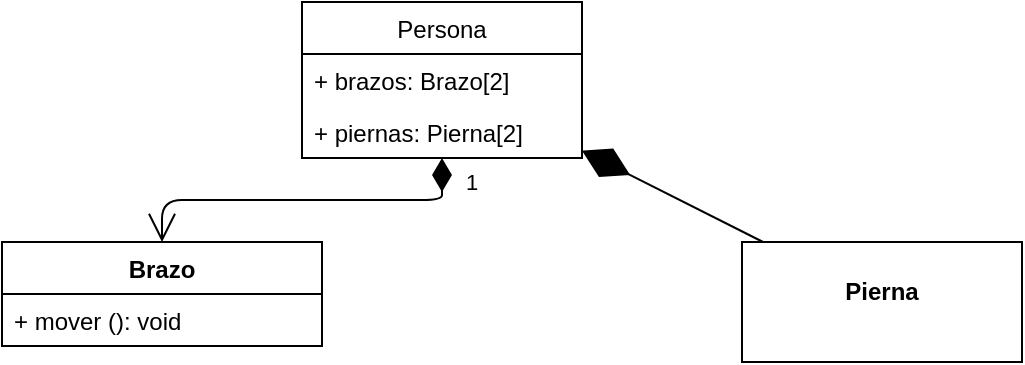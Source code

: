 <mxfile pages="1" version="11.2.2" type="device"><diagram id="RMMJo_axqSXCAsNNFvBB" name="Page-1"><mxGraphModel dx="868" dy="421" grid="1" gridSize="10" guides="1" tooltips="1" connect="1" arrows="1" fold="1" page="1" pageScale="1" pageWidth="827" pageHeight="1169" math="0" shadow="0"><root><mxCell id="0"/><mxCell id="1" parent="0"/><mxCell id="rSVWf9W26UGljLSgTOEa-1" value="Persona" style="swimlane;fontStyle=0;childLayout=stackLayout;horizontal=1;startSize=26;fillColor=none;horizontalStack=0;resizeParent=1;resizeParentMax=0;resizeLast=0;collapsible=1;marginBottom=0;" vertex="1" parent="1"><mxGeometry x="280" y="60" width="140" height="78" as="geometry"/></mxCell><mxCell id="rSVWf9W26UGljLSgTOEa-2" value="+ brazos: Brazo[2]" style="text;strokeColor=none;fillColor=none;align=left;verticalAlign=top;spacingLeft=4;spacingRight=4;overflow=hidden;rotatable=0;points=[[0,0.5],[1,0.5]];portConstraint=eastwest;" vertex="1" parent="rSVWf9W26UGljLSgTOEa-1"><mxGeometry y="26" width="140" height="26" as="geometry"/></mxCell><mxCell id="rSVWf9W26UGljLSgTOEa-3" value="+ piernas: Pierna[2]" style="text;strokeColor=none;fillColor=none;align=left;verticalAlign=top;spacingLeft=4;spacingRight=4;overflow=hidden;rotatable=0;points=[[0,0.5],[1,0.5]];portConstraint=eastwest;" vertex="1" parent="rSVWf9W26UGljLSgTOEa-1"><mxGeometry y="52" width="140" height="26" as="geometry"/></mxCell><mxCell id="rSVWf9W26UGljLSgTOEa-5" value="Brazo" style="swimlane;fontStyle=1;align=center;verticalAlign=top;childLayout=stackLayout;horizontal=1;startSize=26;horizontalStack=0;resizeParent=1;resizeParentMax=0;resizeLast=0;collapsible=1;marginBottom=0;" vertex="1" parent="1"><mxGeometry x="130" y="180" width="160" height="52" as="geometry"/></mxCell><mxCell id="rSVWf9W26UGljLSgTOEa-8" value="+ mover (): void" style="text;strokeColor=none;fillColor=none;align=left;verticalAlign=top;spacingLeft=4;spacingRight=4;overflow=hidden;rotatable=0;points=[[0,0.5],[1,0.5]];portConstraint=eastwest;" vertex="1" parent="rSVWf9W26UGljLSgTOEa-5"><mxGeometry y="26" width="160" height="26" as="geometry"/></mxCell><mxCell id="rSVWf9W26UGljLSgTOEa-9" value="1" style="endArrow=open;html=1;endSize=12;startArrow=diamondThin;startSize=14;startFill=1;edgeStyle=orthogonalEdgeStyle;align=left;verticalAlign=bottom;" edge="1" parent="1" source="rSVWf9W26UGljLSgTOEa-1" target="rSVWf9W26UGljLSgTOEa-5"><mxGeometry x="-0.769" y="10" relative="1" as="geometry"><mxPoint x="230" y="99" as="sourcePoint"/><mxPoint x="290" y="260" as="targetPoint"/><mxPoint x="10" y="-10" as="offset"/></mxGeometry></mxCell><mxCell id="rSVWf9W26UGljLSgTOEa-13" value="&lt;p style=&quot;margin: 0px ; margin-top: 4px ; text-align: center&quot;&gt;&lt;br&gt;&lt;b&gt;Pierna&lt;/b&gt;&lt;/p&gt;" style="verticalAlign=top;align=left;overflow=fill;fontSize=12;fontFamily=Helvetica;html=1;" vertex="1" parent="1"><mxGeometry x="500" y="180" width="140" height="60" as="geometry"/></mxCell><mxCell id="rSVWf9W26UGljLSgTOEa-14" value="" style="endArrow=diamondThin;endFill=1;endSize=24;html=1;" edge="1" parent="1" source="rSVWf9W26UGljLSgTOEa-13" target="rSVWf9W26UGljLSgTOEa-1"><mxGeometry width="160" relative="1" as="geometry"><mxPoint x="130" y="260" as="sourcePoint"/><mxPoint x="290" y="260" as="targetPoint"/></mxGeometry></mxCell></root></mxGraphModel></diagram></mxfile>